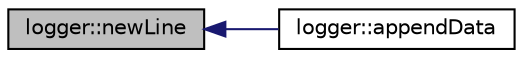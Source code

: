 digraph "logger::newLine"
{
  edge [fontname="Helvetica",fontsize="10",labelfontname="Helvetica",labelfontsize="10"];
  node [fontname="Helvetica",fontsize="10",shape=record];
  rankdir="LR";
  Node20 [label="logger::newLine",height=0.2,width=0.4,color="black", fillcolor="grey75", style="filled", fontcolor="black"];
  Node20 -> Node21 [dir="back",color="midnightblue",fontsize="10",style="solid",fontname="Helvetica"];
  Node21 [label="logger::appendData",height=0.2,width=0.4,color="black", fillcolor="white", style="filled",URL="$classlogger.html#ae8678e52b408e2a62986167d8aee8691"];
}
